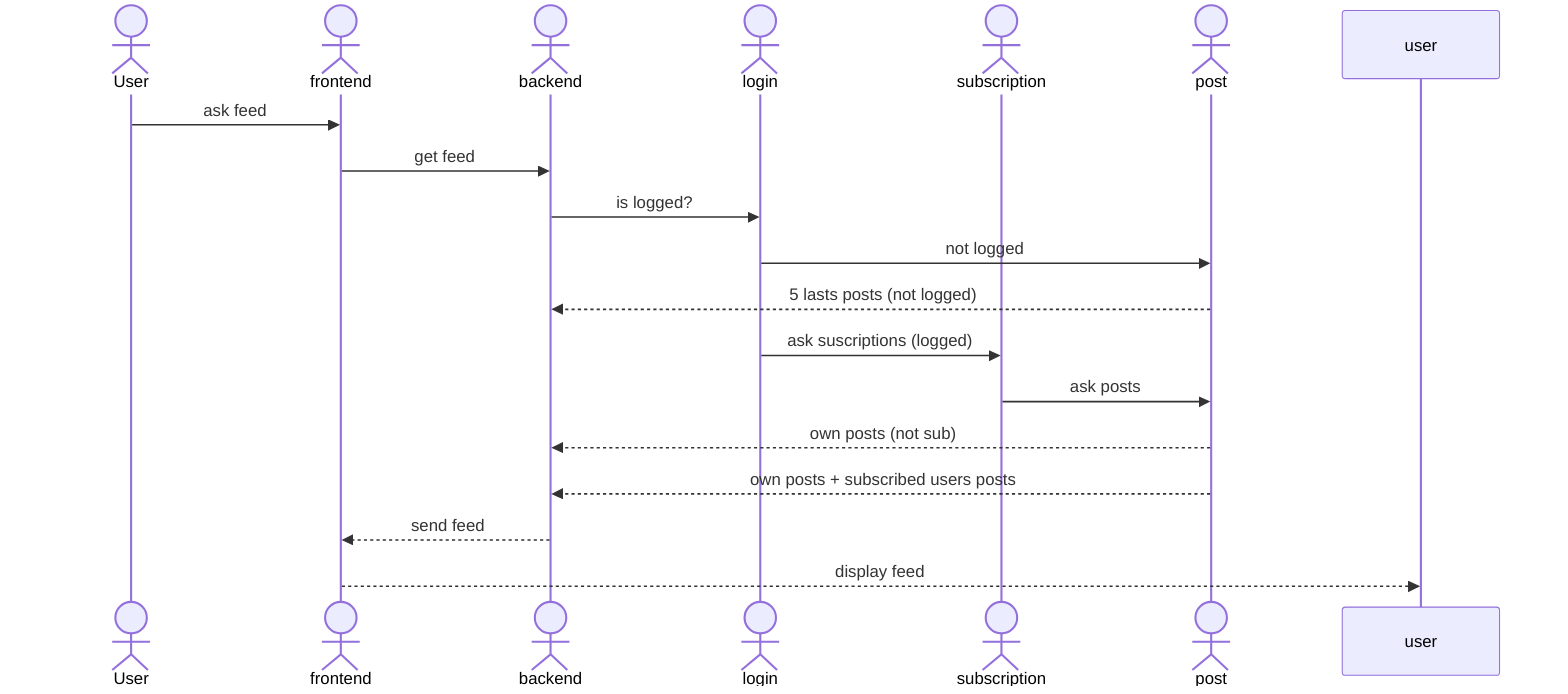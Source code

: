 sequenceDiagram
actor User
actor frontend
actor backend
actor login
actor subscription
actor post


    User->>frontend: ask feed
    frontend->>backend: get feed
    backend->>login: is logged?
    login->>post: not logged
    post-->>backend: 5 lasts posts (not logged)
    login->>subscription: ask suscriptions (logged)
    subscription->>post: ask posts
    post-->>backend: own posts (not sub)
    post-->>backend: own posts + subscribed users posts 
    backend-->>frontend: send feed
    frontend-->>user: display feed